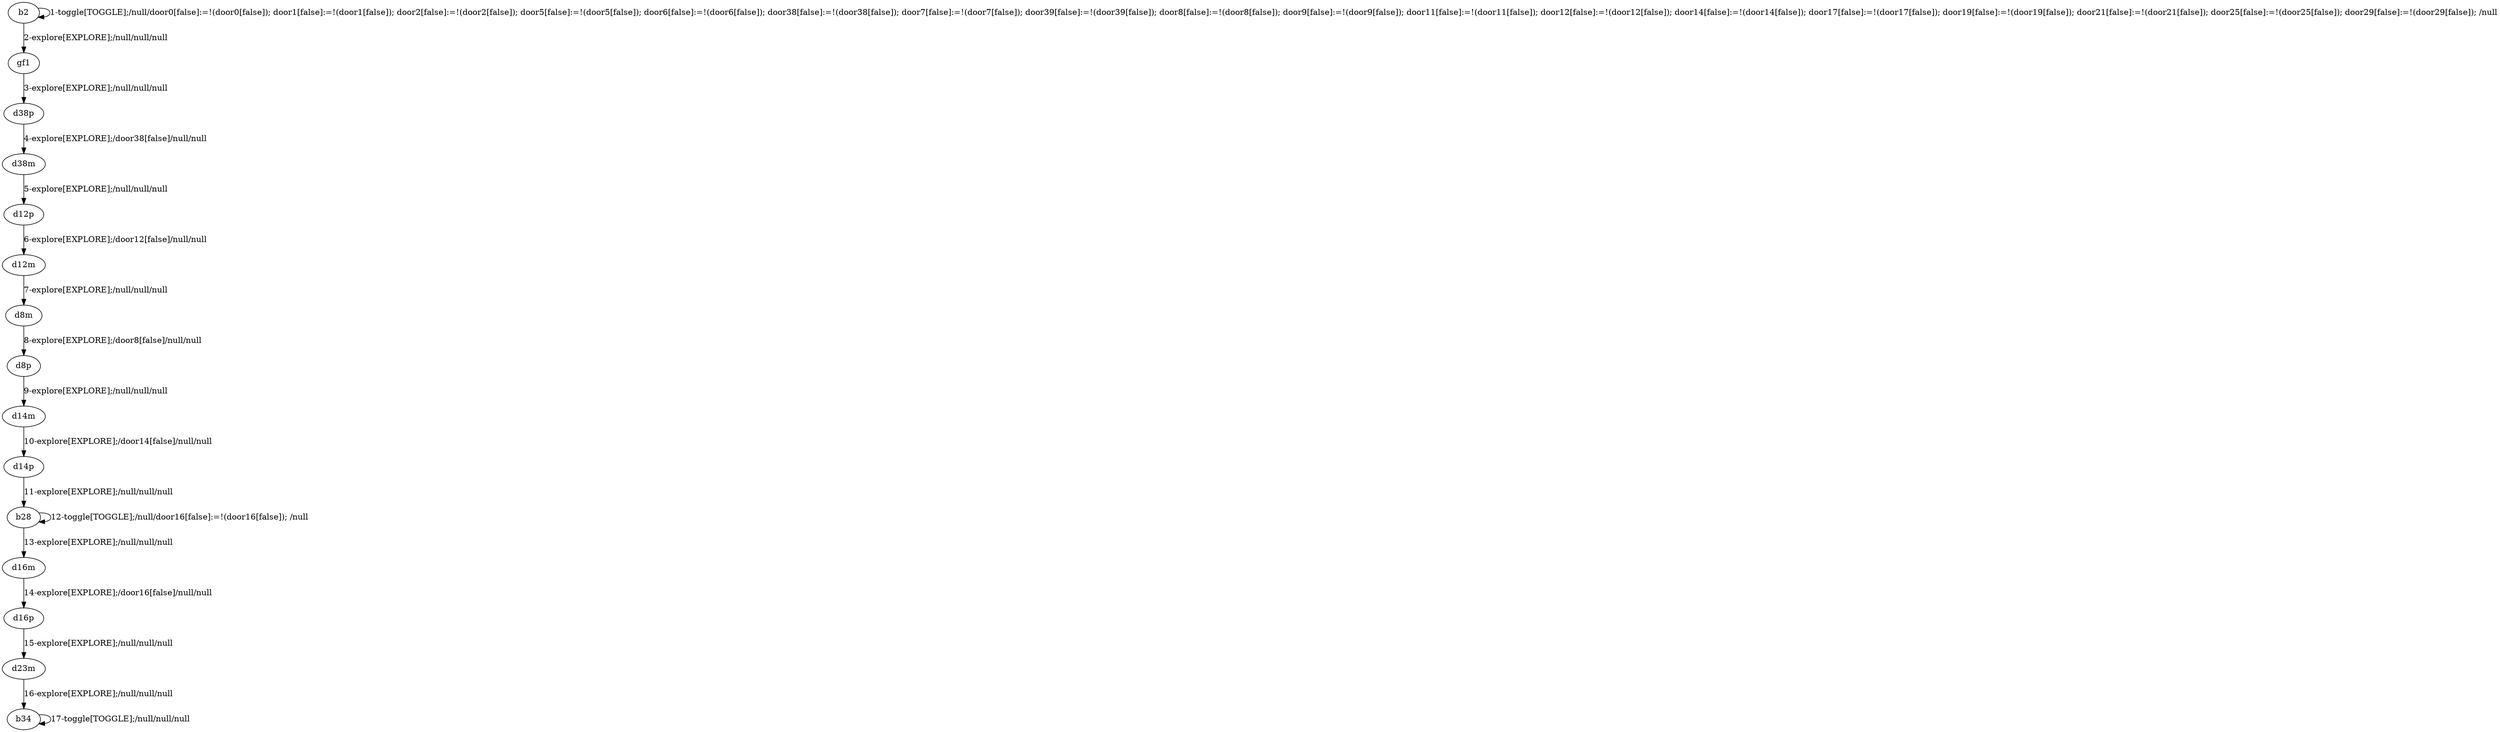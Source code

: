 # Total number of goals covered by this test: 1
# b34 --> b34

digraph g {
"b2" -> "b2" [label = "1-toggle[TOGGLE];/null/door0[false]:=!(door0[false]); door1[false]:=!(door1[false]); door2[false]:=!(door2[false]); door5[false]:=!(door5[false]); door6[false]:=!(door6[false]); door38[false]:=!(door38[false]); door7[false]:=!(door7[false]); door39[false]:=!(door39[false]); door8[false]:=!(door8[false]); door9[false]:=!(door9[false]); door11[false]:=!(door11[false]); door12[false]:=!(door12[false]); door14[false]:=!(door14[false]); door17[false]:=!(door17[false]); door19[false]:=!(door19[false]); door21[false]:=!(door21[false]); door25[false]:=!(door25[false]); door29[false]:=!(door29[false]); /null"];
"b2" -> "gf1" [label = "2-explore[EXPLORE];/null/null/null"];
"gf1" -> "d38p" [label = "3-explore[EXPLORE];/null/null/null"];
"d38p" -> "d38m" [label = "4-explore[EXPLORE];/door38[false]/null/null"];
"d38m" -> "d12p" [label = "5-explore[EXPLORE];/null/null/null"];
"d12p" -> "d12m" [label = "6-explore[EXPLORE];/door12[false]/null/null"];
"d12m" -> "d8m" [label = "7-explore[EXPLORE];/null/null/null"];
"d8m" -> "d8p" [label = "8-explore[EXPLORE];/door8[false]/null/null"];
"d8p" -> "d14m" [label = "9-explore[EXPLORE];/null/null/null"];
"d14m" -> "d14p" [label = "10-explore[EXPLORE];/door14[false]/null/null"];
"d14p" -> "b28" [label = "11-explore[EXPLORE];/null/null/null"];
"b28" -> "b28" [label = "12-toggle[TOGGLE];/null/door16[false]:=!(door16[false]); /null"];
"b28" -> "d16m" [label = "13-explore[EXPLORE];/null/null/null"];
"d16m" -> "d16p" [label = "14-explore[EXPLORE];/door16[false]/null/null"];
"d16p" -> "d23m" [label = "15-explore[EXPLORE];/null/null/null"];
"d23m" -> "b34" [label = "16-explore[EXPLORE];/null/null/null"];
"b34" -> "b34" [label = "17-toggle[TOGGLE];/null/null/null"];
}